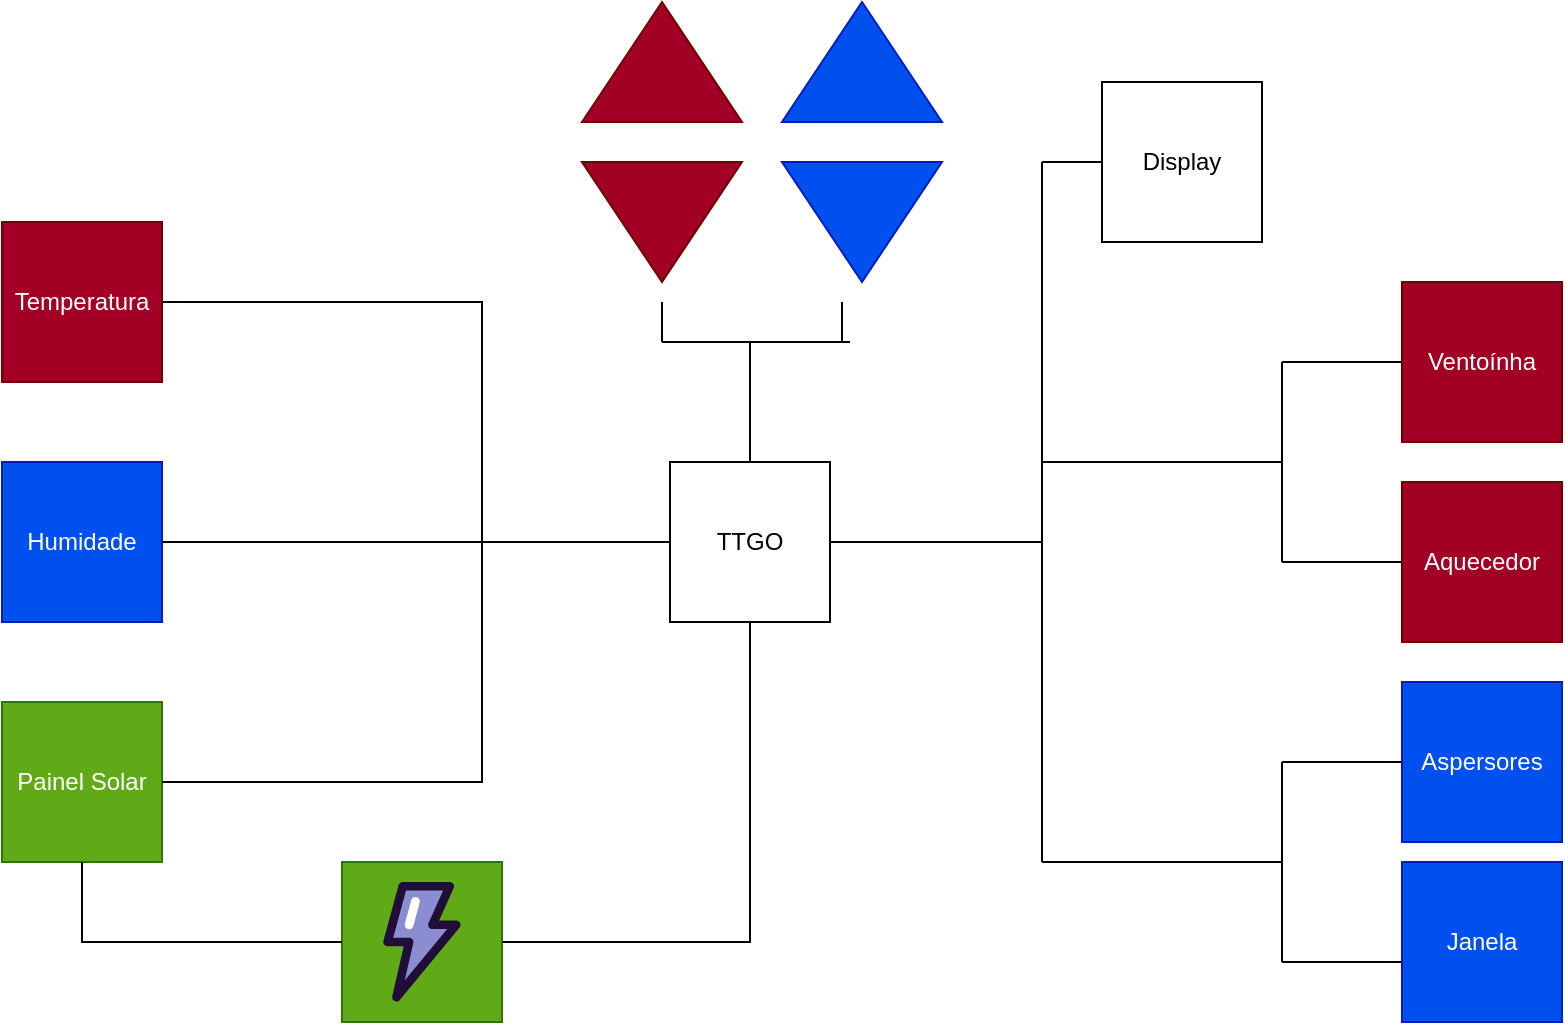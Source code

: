 <mxfile version="24.0.4" type="device">
  <diagram name="Página-1" id="au4iztSSlmbLzfmS3leq">
    <mxGraphModel dx="856" dy="526" grid="1" gridSize="10" guides="1" tooltips="1" connect="1" arrows="1" fold="1" page="1" pageScale="1" pageWidth="827" pageHeight="1169" math="0" shadow="0">
      <root>
        <mxCell id="0" />
        <mxCell id="1" parent="0" />
        <mxCell id="rV6RrkCQfzZgRNZ44IKt-1" value="TTGO" style="whiteSpace=wrap;html=1;aspect=fixed;" vertex="1" parent="1">
          <mxGeometry x="374" y="240" width="80" height="80" as="geometry" />
        </mxCell>
        <mxCell id="rV6RrkCQfzZgRNZ44IKt-2" value="Temperatura" style="whiteSpace=wrap;html=1;aspect=fixed;fillColor=#a20025;fontColor=#ffffff;strokeColor=#6F0000;" vertex="1" parent="1">
          <mxGeometry x="40" y="120" width="80" height="80" as="geometry" />
        </mxCell>
        <mxCell id="rV6RrkCQfzZgRNZ44IKt-3" value="Humidade" style="whiteSpace=wrap;html=1;aspect=fixed;fillColor=#0050ef;fontColor=#ffffff;strokeColor=#001DBC;" vertex="1" parent="1">
          <mxGeometry x="40" y="240" width="80" height="80" as="geometry" />
        </mxCell>
        <mxCell id="rV6RrkCQfzZgRNZ44IKt-4" value="Painel Solar" style="whiteSpace=wrap;html=1;aspect=fixed;fillColor=#60a917;fontColor=#ffffff;strokeColor=#2D7600;" vertex="1" parent="1">
          <mxGeometry x="40" y="360" width="80" height="80" as="geometry" />
        </mxCell>
        <mxCell id="rV6RrkCQfzZgRNZ44IKt-6" value="" style="endArrow=none;html=1;rounded=0;entryX=0;entryY=0.5;entryDx=0;entryDy=0;exitX=1;exitY=0.5;exitDx=0;exitDy=0;" edge="1" parent="1" source="rV6RrkCQfzZgRNZ44IKt-2" target="rV6RrkCQfzZgRNZ44IKt-1">
          <mxGeometry width="50" height="50" relative="1" as="geometry">
            <mxPoint x="390" y="300" as="sourcePoint" />
            <mxPoint x="440" y="250" as="targetPoint" />
            <Array as="points">
              <mxPoint x="280" y="160" />
              <mxPoint x="280" y="280" />
            </Array>
          </mxGeometry>
        </mxCell>
        <mxCell id="rV6RrkCQfzZgRNZ44IKt-7" value="" style="endArrow=none;html=1;rounded=0;exitX=1;exitY=0.5;exitDx=0;exitDy=0;" edge="1" parent="1" source="rV6RrkCQfzZgRNZ44IKt-3">
          <mxGeometry width="50" height="50" relative="1" as="geometry">
            <mxPoint x="390" y="300" as="sourcePoint" />
            <mxPoint x="280" y="280" as="targetPoint" />
          </mxGeometry>
        </mxCell>
        <mxCell id="rV6RrkCQfzZgRNZ44IKt-8" value="" style="endArrow=none;html=1;rounded=0;exitX=1;exitY=0.5;exitDx=0;exitDy=0;" edge="1" parent="1" source="rV6RrkCQfzZgRNZ44IKt-4">
          <mxGeometry width="50" height="50" relative="1" as="geometry">
            <mxPoint x="390" y="300" as="sourcePoint" />
            <mxPoint x="280" y="280" as="targetPoint" />
            <Array as="points">
              <mxPoint x="280" y="400" />
            </Array>
          </mxGeometry>
        </mxCell>
        <mxCell id="rV6RrkCQfzZgRNZ44IKt-9" value="" style="whiteSpace=wrap;html=1;aspect=fixed;fillColor=#60a917;fontColor=#ffffff;strokeColor=#2D7600;" vertex="1" parent="1">
          <mxGeometry x="210" y="440" width="80" height="80" as="geometry" />
        </mxCell>
        <mxCell id="rV6RrkCQfzZgRNZ44IKt-10" value="" style="endArrow=none;html=1;rounded=0;exitX=0.5;exitY=1;exitDx=0;exitDy=0;entryX=0;entryY=0.5;entryDx=0;entryDy=0;" edge="1" parent="1" source="rV6RrkCQfzZgRNZ44IKt-4" target="rV6RrkCQfzZgRNZ44IKt-9">
          <mxGeometry width="50" height="50" relative="1" as="geometry">
            <mxPoint x="390" y="380" as="sourcePoint" />
            <mxPoint x="440" y="330" as="targetPoint" />
            <Array as="points">
              <mxPoint x="80" y="480" />
            </Array>
          </mxGeometry>
        </mxCell>
        <mxCell id="rV6RrkCQfzZgRNZ44IKt-11" value="" style="endArrow=none;html=1;rounded=0;exitX=1;exitY=0.5;exitDx=0;exitDy=0;entryX=0.5;entryY=1;entryDx=0;entryDy=0;" edge="1" parent="1" source="rV6RrkCQfzZgRNZ44IKt-9" target="rV6RrkCQfzZgRNZ44IKt-1">
          <mxGeometry width="50" height="50" relative="1" as="geometry">
            <mxPoint x="390" y="380" as="sourcePoint" />
            <mxPoint x="440" y="330" as="targetPoint" />
            <Array as="points">
              <mxPoint x="414" y="480" />
            </Array>
          </mxGeometry>
        </mxCell>
        <mxCell id="rV6RrkCQfzZgRNZ44IKt-14" value="" style="triangle;whiteSpace=wrap;html=1;rotation=-90;fillColor=#a20025;fontColor=#ffffff;strokeColor=#6F0000;" vertex="1" parent="1">
          <mxGeometry x="340" width="60" height="80" as="geometry" />
        </mxCell>
        <mxCell id="rV6RrkCQfzZgRNZ44IKt-15" value="" style="triangle;whiteSpace=wrap;html=1;rotation=90;fillColor=#a20025;fontColor=#ffffff;strokeColor=#6F0000;" vertex="1" parent="1">
          <mxGeometry x="340" y="80" width="60" height="80" as="geometry" />
        </mxCell>
        <mxCell id="rV6RrkCQfzZgRNZ44IKt-16" value="" style="triangle;whiteSpace=wrap;html=1;rotation=-90;fillColor=#0050ef;fontColor=#ffffff;strokeColor=#001DBC;" vertex="1" parent="1">
          <mxGeometry x="440" width="60" height="80" as="geometry" />
        </mxCell>
        <mxCell id="rV6RrkCQfzZgRNZ44IKt-17" value="" style="triangle;whiteSpace=wrap;html=1;rotation=90;fillColor=#0050ef;fontColor=#ffffff;strokeColor=#001DBC;" vertex="1" parent="1">
          <mxGeometry x="440" y="80" width="60" height="80" as="geometry" />
        </mxCell>
        <mxCell id="rV6RrkCQfzZgRNZ44IKt-18" value="" style="endArrow=none;html=1;rounded=0;exitX=0.5;exitY=0;exitDx=0;exitDy=0;" edge="1" parent="1" source="rV6RrkCQfzZgRNZ44IKt-1">
          <mxGeometry width="50" height="50" relative="1" as="geometry">
            <mxPoint x="390" y="260" as="sourcePoint" />
            <mxPoint x="414" y="180" as="targetPoint" />
          </mxGeometry>
        </mxCell>
        <mxCell id="rV6RrkCQfzZgRNZ44IKt-19" value="" style="endArrow=none;html=1;rounded=0;" edge="1" parent="1">
          <mxGeometry width="50" height="50" relative="1" as="geometry">
            <mxPoint x="414" y="180" as="sourcePoint" />
            <mxPoint x="464" y="180" as="targetPoint" />
            <Array as="points">
              <mxPoint x="464" y="180" />
            </Array>
          </mxGeometry>
        </mxCell>
        <mxCell id="rV6RrkCQfzZgRNZ44IKt-20" value="" style="endArrow=none;html=1;rounded=0;" edge="1" parent="1">
          <mxGeometry width="50" height="50" relative="1" as="geometry">
            <mxPoint x="460" y="180" as="sourcePoint" />
            <mxPoint x="460" y="160" as="targetPoint" />
          </mxGeometry>
        </mxCell>
        <mxCell id="rV6RrkCQfzZgRNZ44IKt-21" value="" style="endArrow=none;html=1;rounded=0;" edge="1" parent="1">
          <mxGeometry width="50" height="50" relative="1" as="geometry">
            <mxPoint x="370" y="180" as="sourcePoint" />
            <mxPoint x="370" y="160" as="targetPoint" />
            <Array as="points">
              <mxPoint x="370" y="180" />
            </Array>
          </mxGeometry>
        </mxCell>
        <mxCell id="rV6RrkCQfzZgRNZ44IKt-23" value="" style="endArrow=none;html=1;rounded=0;" edge="1" parent="1">
          <mxGeometry width="50" height="50" relative="1" as="geometry">
            <mxPoint x="370" y="180" as="sourcePoint" />
            <mxPoint x="420" y="180" as="targetPoint" />
          </mxGeometry>
        </mxCell>
        <mxCell id="rV6RrkCQfzZgRNZ44IKt-24" value="Display" style="whiteSpace=wrap;html=1;aspect=fixed;" vertex="1" parent="1">
          <mxGeometry x="590" y="50" width="80" height="80" as="geometry" />
        </mxCell>
        <mxCell id="rV6RrkCQfzZgRNZ44IKt-25" value="" style="endArrow=none;html=1;rounded=0;exitX=1;exitY=0.5;exitDx=0;exitDy=0;" edge="1" parent="1" source="rV6RrkCQfzZgRNZ44IKt-1">
          <mxGeometry width="50" height="50" relative="1" as="geometry">
            <mxPoint x="390" y="260" as="sourcePoint" />
            <mxPoint x="560" y="90" as="targetPoint" />
            <Array as="points">
              <mxPoint x="560" y="280" />
            </Array>
          </mxGeometry>
        </mxCell>
        <mxCell id="rV6RrkCQfzZgRNZ44IKt-26" value="" style="endArrow=none;html=1;rounded=0;entryX=0;entryY=0.5;entryDx=0;entryDy=0;" edge="1" parent="1" target="rV6RrkCQfzZgRNZ44IKt-24">
          <mxGeometry width="50" height="50" relative="1" as="geometry">
            <mxPoint x="560" y="90" as="sourcePoint" />
            <mxPoint x="440" y="210" as="targetPoint" />
          </mxGeometry>
        </mxCell>
        <mxCell id="rV6RrkCQfzZgRNZ44IKt-27" value="Ventoínha" style="whiteSpace=wrap;html=1;aspect=fixed;fillColor=#a20025;fontColor=#ffffff;strokeColor=#6F0000;" vertex="1" parent="1">
          <mxGeometry x="740" y="150" width="80" height="80" as="geometry" />
        </mxCell>
        <mxCell id="rV6RrkCQfzZgRNZ44IKt-28" value="Aquecedor" style="whiteSpace=wrap;html=1;aspect=fixed;fillColor=#a20025;fontColor=#ffffff;strokeColor=#6F0000;" vertex="1" parent="1">
          <mxGeometry x="740" y="250" width="80" height="80" as="geometry" />
        </mxCell>
        <mxCell id="rV6RrkCQfzZgRNZ44IKt-29" value="Aspersores" style="whiteSpace=wrap;html=1;aspect=fixed;fillColor=#0050ef;fontColor=#ffffff;strokeColor=#001DBC;" vertex="1" parent="1">
          <mxGeometry x="740" y="350" width="80" height="80" as="geometry" />
        </mxCell>
        <mxCell id="rV6RrkCQfzZgRNZ44IKt-30" value="Janela" style="whiteSpace=wrap;html=1;aspect=fixed;fillColor=#0050ef;fontColor=#ffffff;strokeColor=#001DBC;" vertex="1" parent="1">
          <mxGeometry x="740" y="440" width="80" height="80" as="geometry" />
        </mxCell>
        <mxCell id="rV6RrkCQfzZgRNZ44IKt-31" value="" style="endArrow=none;html=1;rounded=0;" edge="1" parent="1">
          <mxGeometry width="50" height="50" relative="1" as="geometry">
            <mxPoint x="560" y="440" as="sourcePoint" />
            <mxPoint x="560" y="280" as="targetPoint" />
          </mxGeometry>
        </mxCell>
        <mxCell id="rV6RrkCQfzZgRNZ44IKt-34" value="" style="endArrow=none;html=1;rounded=0;entryX=0;entryY=0.5;entryDx=0;entryDy=0;" edge="1" parent="1" target="rV6RrkCQfzZgRNZ44IKt-28">
          <mxGeometry width="50" height="50" relative="1" as="geometry">
            <mxPoint x="680" y="290" as="sourcePoint" />
            <mxPoint x="440" y="270" as="targetPoint" />
          </mxGeometry>
        </mxCell>
        <mxCell id="rV6RrkCQfzZgRNZ44IKt-37" value="" style="endArrow=none;html=1;rounded=0;entryX=0;entryY=0.5;entryDx=0;entryDy=0;" edge="1" parent="1" target="rV6RrkCQfzZgRNZ44IKt-27">
          <mxGeometry width="50" height="50" relative="1" as="geometry">
            <mxPoint x="680" y="190" as="sourcePoint" />
            <mxPoint x="440" y="270" as="targetPoint" />
          </mxGeometry>
        </mxCell>
        <mxCell id="rV6RrkCQfzZgRNZ44IKt-38" value="" style="endArrow=none;html=1;rounded=0;" edge="1" parent="1">
          <mxGeometry width="50" height="50" relative="1" as="geometry">
            <mxPoint x="680" y="290" as="sourcePoint" />
            <mxPoint x="680" y="190" as="targetPoint" />
          </mxGeometry>
        </mxCell>
        <mxCell id="rV6RrkCQfzZgRNZ44IKt-39" value="" style="endArrow=none;html=1;rounded=0;" edge="1" parent="1">
          <mxGeometry width="50" height="50" relative="1" as="geometry">
            <mxPoint x="560" y="240" as="sourcePoint" />
            <mxPoint x="680" y="240" as="targetPoint" />
          </mxGeometry>
        </mxCell>
        <mxCell id="rV6RrkCQfzZgRNZ44IKt-40" value="" style="endArrow=none;html=1;rounded=0;entryX=0;entryY=0.5;entryDx=0;entryDy=0;" edge="1" parent="1">
          <mxGeometry width="50" height="50" relative="1" as="geometry">
            <mxPoint x="680" y="490" as="sourcePoint" />
            <mxPoint x="740" y="490" as="targetPoint" />
          </mxGeometry>
        </mxCell>
        <mxCell id="rV6RrkCQfzZgRNZ44IKt-41" value="" style="endArrow=none;html=1;rounded=0;entryX=0;entryY=0.5;entryDx=0;entryDy=0;" edge="1" parent="1">
          <mxGeometry width="50" height="50" relative="1" as="geometry">
            <mxPoint x="680" y="390" as="sourcePoint" />
            <mxPoint x="740" y="390" as="targetPoint" />
          </mxGeometry>
        </mxCell>
        <mxCell id="rV6RrkCQfzZgRNZ44IKt-42" value="" style="endArrow=none;html=1;rounded=0;" edge="1" parent="1">
          <mxGeometry width="50" height="50" relative="1" as="geometry">
            <mxPoint x="680" y="490" as="sourcePoint" />
            <mxPoint x="680" y="390" as="targetPoint" />
          </mxGeometry>
        </mxCell>
        <mxCell id="rV6RrkCQfzZgRNZ44IKt-43" value="" style="endArrow=none;html=1;rounded=0;" edge="1" parent="1">
          <mxGeometry width="50" height="50" relative="1" as="geometry">
            <mxPoint x="560" y="440" as="sourcePoint" />
            <mxPoint x="680" y="440" as="targetPoint" />
          </mxGeometry>
        </mxCell>
        <mxCell id="rV6RrkCQfzZgRNZ44IKt-44" value="" style="verticalLabelPosition=bottom;aspect=fixed;html=1;shape=mxgraph.salesforce.platform;" vertex="1" parent="1">
          <mxGeometry x="230.5" y="450" width="39" height="60" as="geometry" />
        </mxCell>
      </root>
    </mxGraphModel>
  </diagram>
</mxfile>
